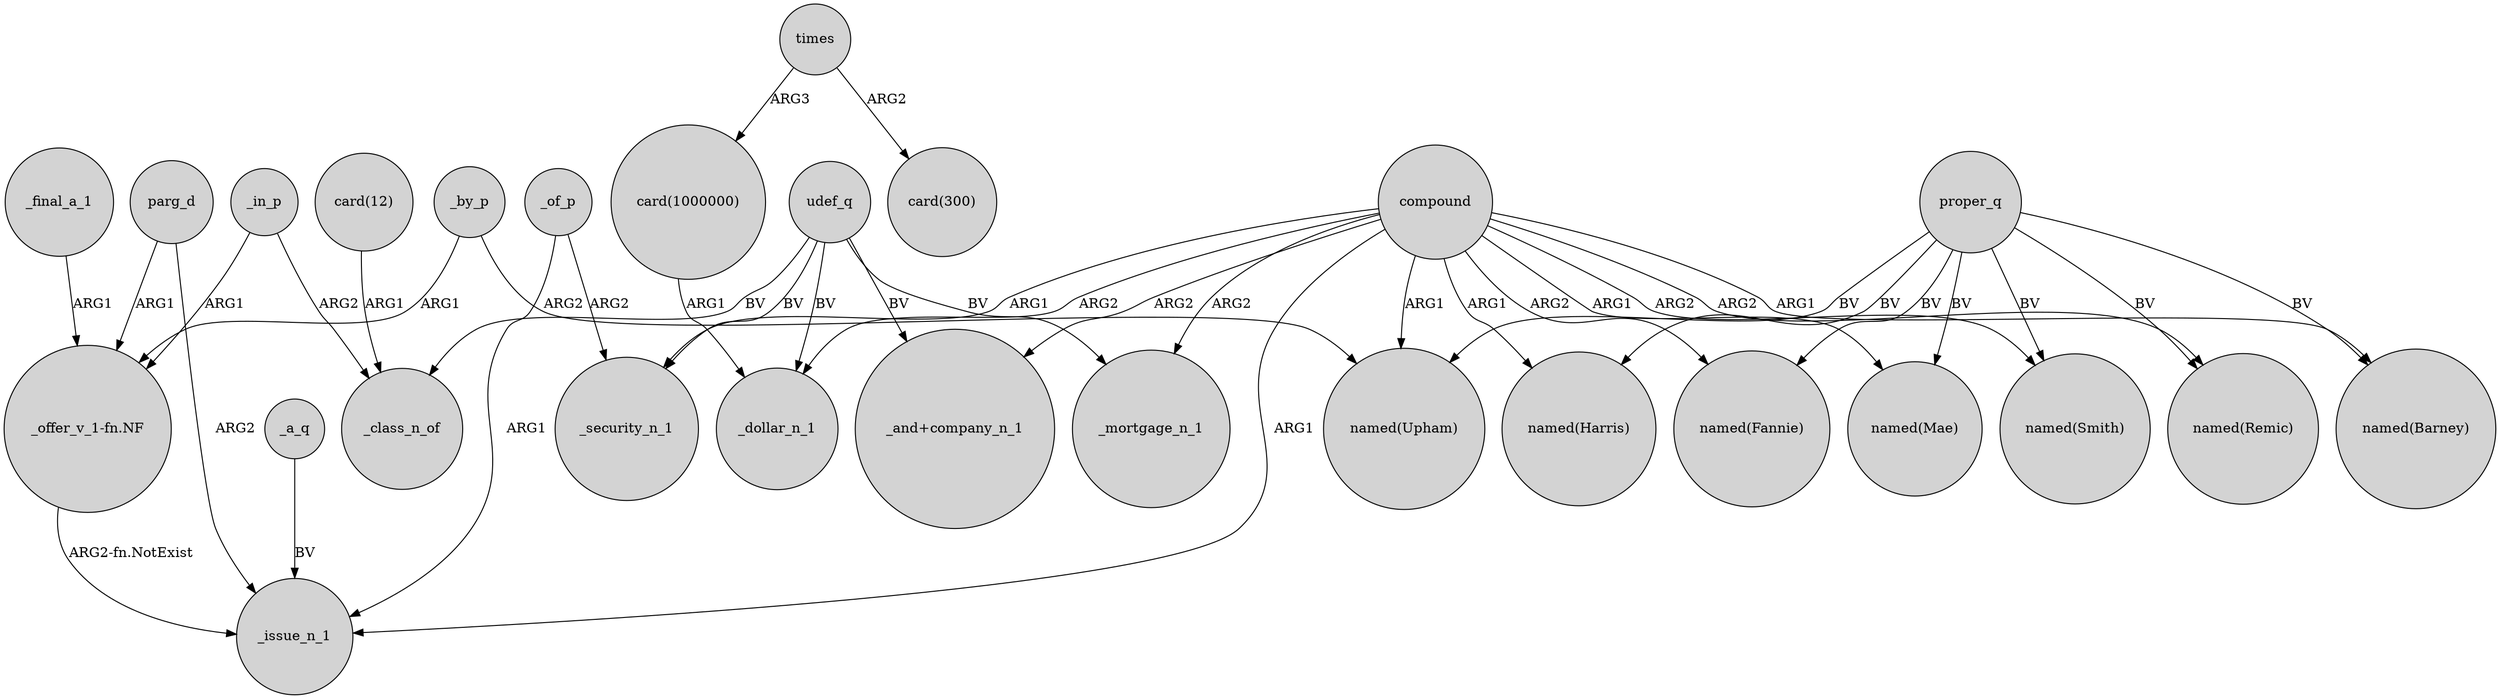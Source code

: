 digraph {
	node [shape=circle style=filled]
	_by_p -> "_offer_v_1-fn.NF" [label=ARG1]
	"card(1000000)" -> _dollar_n_1 [label=ARG1]
	_in_p -> "_offer_v_1-fn.NF" [label=ARG1]
	"_offer_v_1-fn.NF" -> _issue_n_1 [label="ARG2-fn.NotExist"]
	udef_q -> _mortgage_n_1 [label=BV]
	udef_q -> _class_n_of [label=BV]
	compound -> "named(Mae)" [label=ARG1]
	proper_q -> "named(Mae)" [label=BV]
	compound -> "named(Barney)" [label=ARG1]
	compound -> "named(Smith)" [label=ARG2]
	compound -> "named(Remic)" [label=ARG2]
	_a_q -> _issue_n_1 [label=BV]
	proper_q -> "named(Remic)" [label=BV]
	compound -> _mortgage_n_1 [label=ARG2]
	compound -> "named(Fannie)" [label=ARG2]
	times -> "card(300)" [label=ARG2]
	compound -> _security_n_1 [label=ARG1]
	_in_p -> _class_n_of [label=ARG2]
	"card(12)" -> _class_n_of [label=ARG1]
	_of_p -> _security_n_1 [label=ARG2]
	proper_q -> "named(Upham)" [label=BV]
	_of_p -> _issue_n_1 [label=ARG1]
	compound -> "named(Harris)" [label=ARG1]
	compound -> "_and+company_n_1" [label=ARG2]
	times -> "card(1000000)" [label=ARG3]
	_final_a_1 -> "_offer_v_1-fn.NF" [label=ARG1]
	_by_p -> "named(Upham)" [label=ARG2]
	compound -> _issue_n_1 [label=ARG1]
	proper_q -> "named(Barney)" [label=BV]
	parg_d -> _issue_n_1 [label=ARG2]
	udef_q -> "_and+company_n_1" [label=BV]
	proper_q -> "named(Smith)" [label=BV]
	compound -> _dollar_n_1 [label=ARG2]
	proper_q -> "named(Harris)" [label=BV]
	parg_d -> "_offer_v_1-fn.NF" [label=ARG1]
	compound -> "named(Upham)" [label=ARG1]
	udef_q -> _dollar_n_1 [label=BV]
	udef_q -> _security_n_1 [label=BV]
	proper_q -> "named(Fannie)" [label=BV]
}
